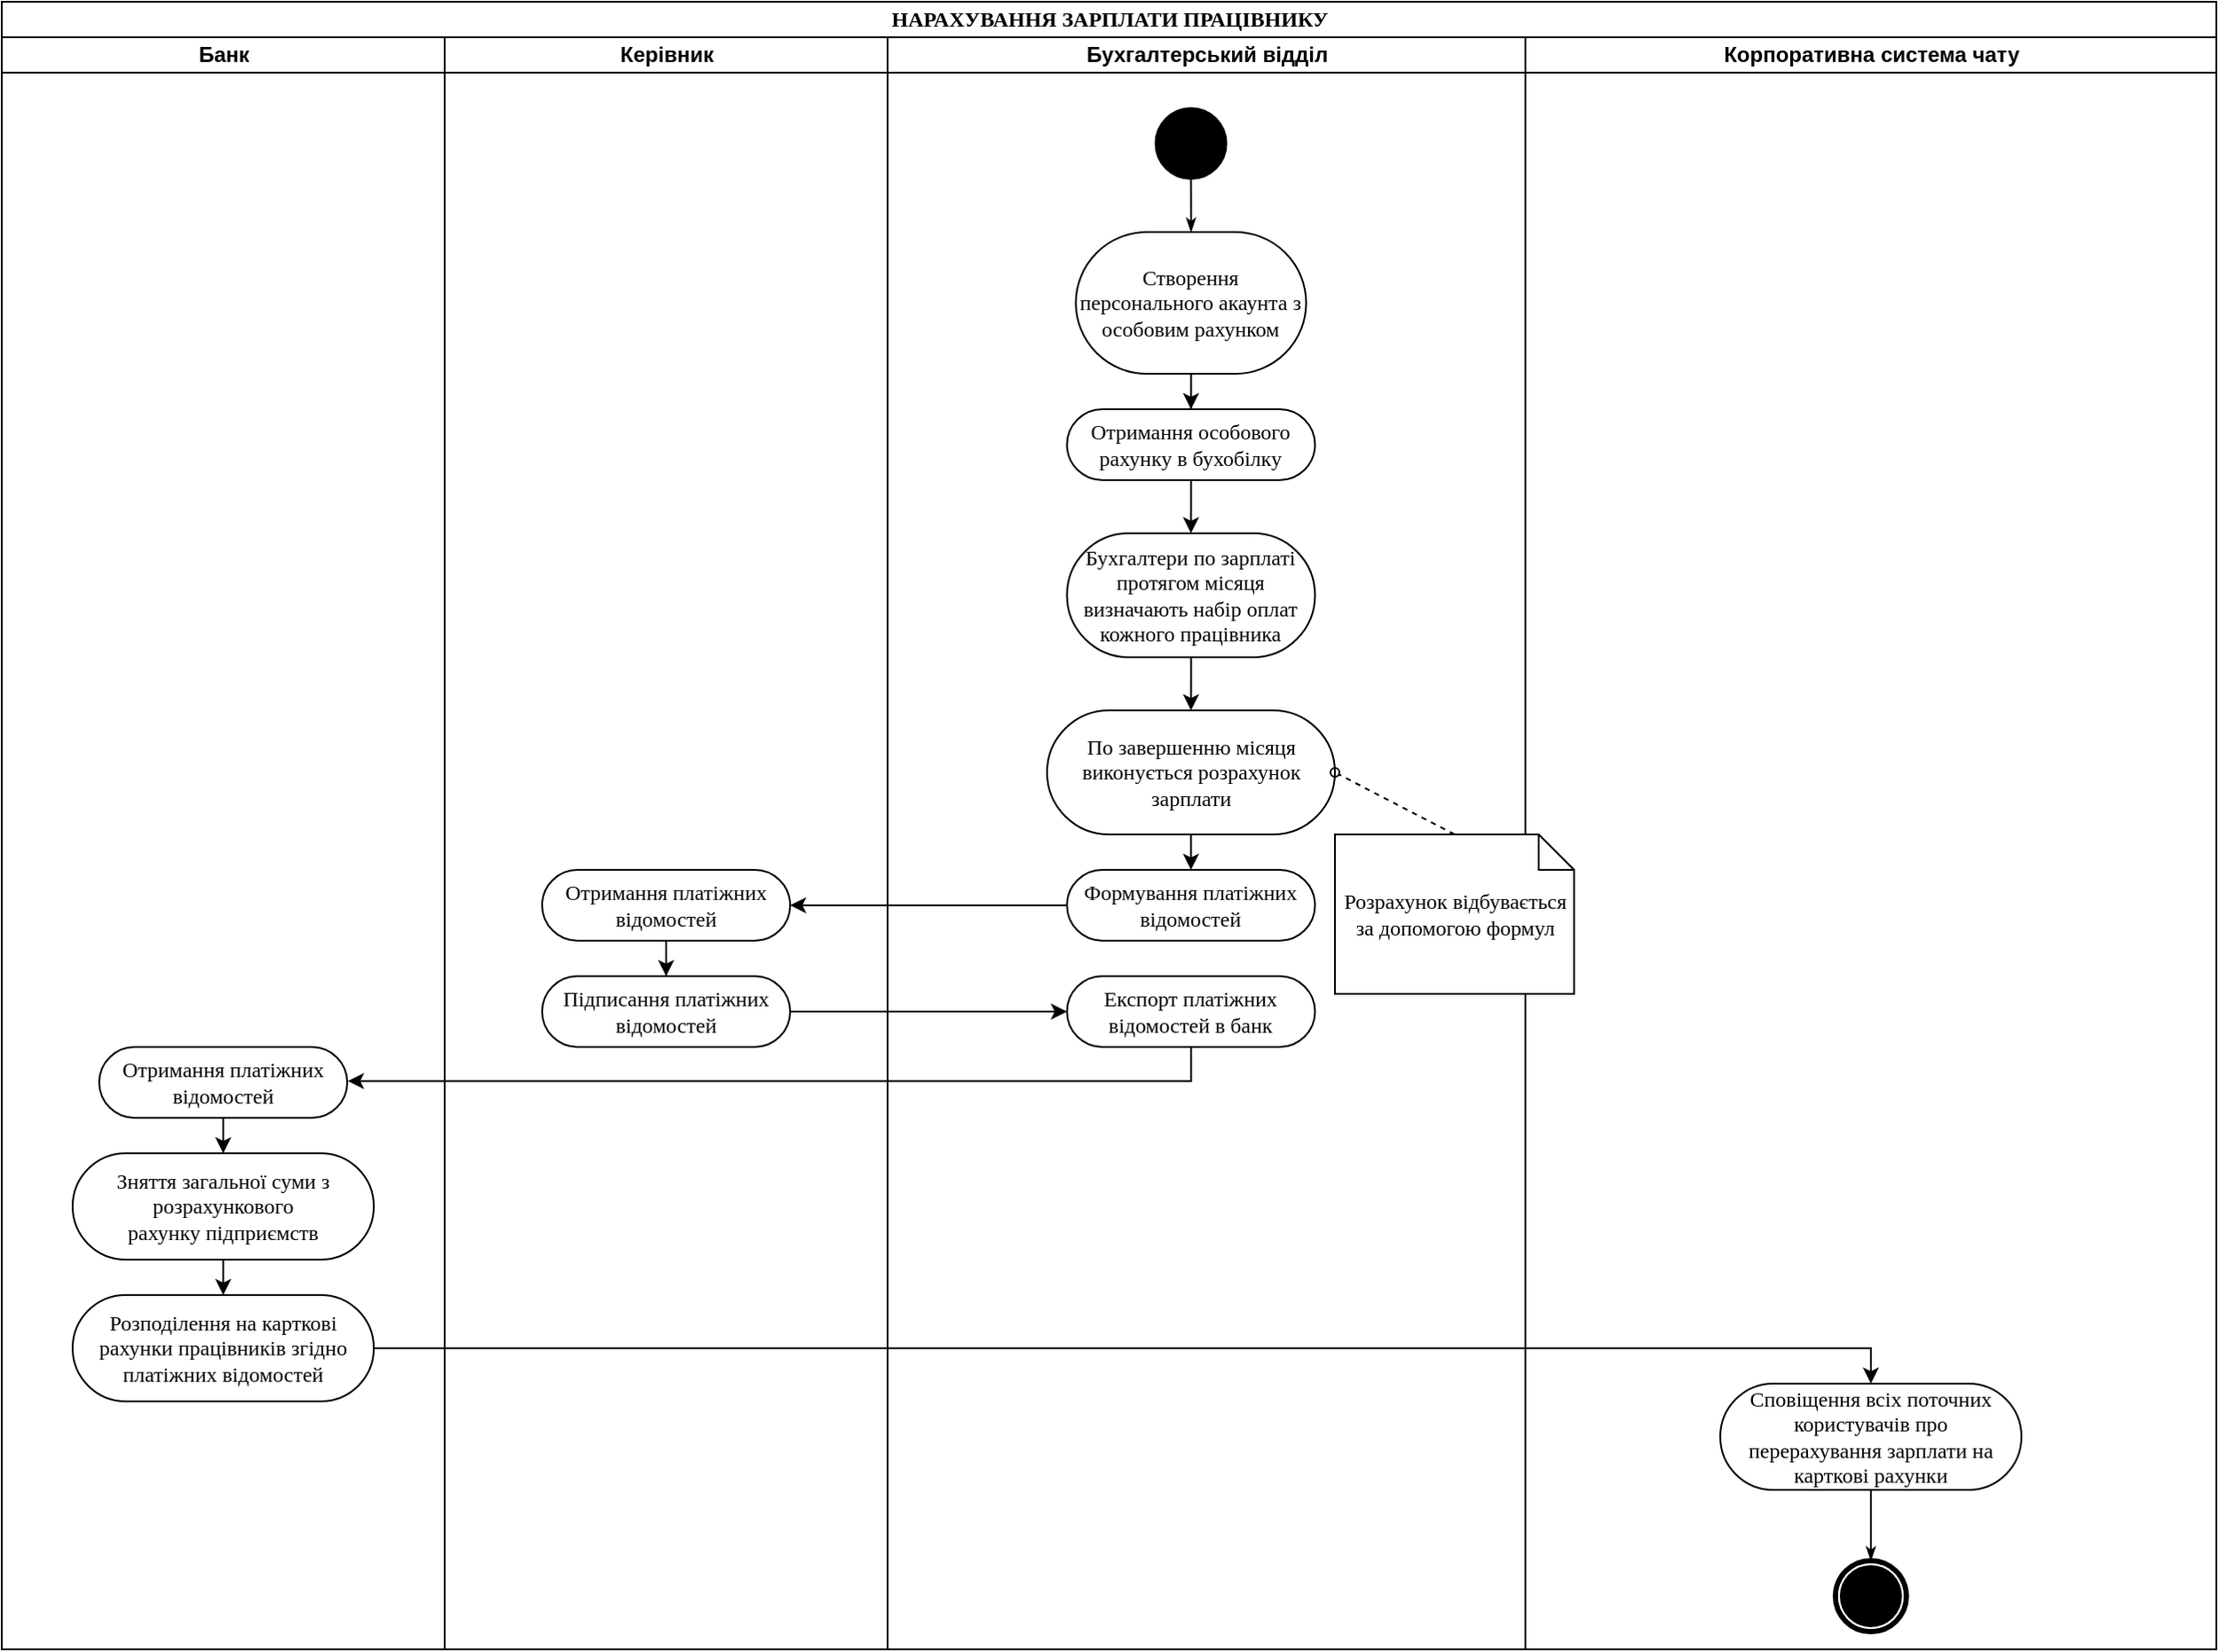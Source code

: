 <mxfile version="23.0.2" type="device">
  <diagram name="Page-1" id="0783ab3e-0a74-02c8-0abd-f7b4e66b4bec">
    <mxGraphModel dx="2298" dy="984" grid="1" gridSize="10" guides="1" tooltips="1" connect="1" arrows="1" fold="1" page="1" pageScale="1" pageWidth="850" pageHeight="1100" background="none" math="0" shadow="0">
      <root>
        <mxCell id="0" />
        <mxCell id="1" parent="0" />
        <mxCell id="cFeIjiZ2RGhiL326F2Nq-94" value="Корпоративна система чату" style="swimlane;html=1;startSize=20;" vertex="1" parent="1">
          <mxGeometry x="900" y="40" width="390" height="910" as="geometry" />
        </mxCell>
        <mxCell id="cFeIjiZ2RGhiL326F2Nq-100" value="Сповіщення всіх поточних користувачів про&lt;br&gt;перерахування зарплати на карткові рахунки" style="rounded=1;whiteSpace=wrap;html=1;shadow=0;comic=0;labelBackgroundColor=none;strokeWidth=1;fontFamily=Verdana;fontSize=12;align=center;arcSize=50;" vertex="1" parent="cFeIjiZ2RGhiL326F2Nq-94">
          <mxGeometry x="110" y="760" width="170" height="60" as="geometry" />
        </mxCell>
        <mxCell id="cFeIjiZ2RGhiL326F2Nq-99" value="" style="shape=mxgraph.bpmn.shape;html=1;verticalLabelPosition=bottom;labelBackgroundColor=#ffffff;verticalAlign=top;perimeter=ellipsePerimeter;outline=end;symbol=terminate;rounded=0;shadow=0;comic=0;strokeWidth=1;fontFamily=Verdana;fontSize=12;align=center;" vertex="1" parent="cFeIjiZ2RGhiL326F2Nq-94">
          <mxGeometry x="175" y="860" width="40" height="40" as="geometry" />
        </mxCell>
        <mxCell id="cFeIjiZ2RGhiL326F2Nq-98" style="edgeStyle=none;rounded=0;html=1;labelBackgroundColor=none;startArrow=none;startFill=0;startSize=5;endArrow=classicThin;endFill=1;endSize=5;jettySize=auto;orthogonalLoop=1;strokeWidth=1;fontFamily=Verdana;fontSize=12" edge="1" parent="cFeIjiZ2RGhiL326F2Nq-94" target="cFeIjiZ2RGhiL326F2Nq-99">
          <mxGeometry relative="1" as="geometry">
            <mxPoint x="195" y="820" as="sourcePoint" />
          </mxGeometry>
        </mxCell>
        <mxCell id="1c1d494c118603dd-1" value="НАРАХУВАННЯ ЗАРПЛАТИ ПРАЦІВНИКУ" style="swimlane;html=1;childLayout=stackLayout;startSize=20;rounded=0;shadow=0;comic=0;labelBackgroundColor=none;strokeWidth=1;fontFamily=Verdana;fontSize=12;align=center;" parent="1" vertex="1">
          <mxGeometry x="40" y="20" width="1250" height="930" as="geometry" />
        </mxCell>
        <mxCell id="1c1d494c118603dd-2" value="Банк" style="swimlane;html=1;startSize=20;" parent="1c1d494c118603dd-1" vertex="1">
          <mxGeometry y="20" width="250" height="910" as="geometry" />
        </mxCell>
        <mxCell id="1c1d494c118603dd-3" value="Керівник" style="swimlane;html=1;startSize=20;" parent="1c1d494c118603dd-1" vertex="1">
          <mxGeometry x="250" y="20" width="250" height="910" as="geometry" />
        </mxCell>
        <mxCell id="1c1d494c118603dd-4" value="Бухгалтерський відділ" style="swimlane;html=1;startSize=20;" parent="1c1d494c118603dd-1" vertex="1">
          <mxGeometry x="500" y="20" width="360" height="910" as="geometry" />
        </mxCell>
        <mxCell id="cFeIjiZ2RGhiL326F2Nq-63" value="Отримання особового рахунку в бухобілку" style="rounded=1;whiteSpace=wrap;html=1;shadow=0;comic=0;labelBackgroundColor=none;strokeWidth=1;fontFamily=Verdana;fontSize=12;align=center;arcSize=50;" vertex="1" parent="1c1d494c118603dd-4">
          <mxGeometry x="101.25" y="210" width="140" height="40" as="geometry" />
        </mxCell>
        <mxCell id="cFeIjiZ2RGhiL326F2Nq-82" value="Отримання платіжних відомостей" style="rounded=1;whiteSpace=wrap;html=1;shadow=0;comic=0;labelBackgroundColor=none;strokeWidth=1;fontFamily=Verdana;fontSize=12;align=center;arcSize=50;" vertex="1" parent="1c1d494c118603dd-4">
          <mxGeometry x="-445" y="570" width="140" height="40" as="geometry" />
        </mxCell>
        <mxCell id="cFeIjiZ2RGhiL326F2Nq-84" value="Зняття загальної суми з розрахункового&lt;br&gt;рахунку підприємств" style="rounded=1;whiteSpace=wrap;html=1;shadow=0;comic=0;labelBackgroundColor=none;strokeWidth=1;fontFamily=Verdana;fontSize=12;align=center;arcSize=50;" vertex="1" parent="1c1d494c118603dd-4">
          <mxGeometry x="-460" y="630" width="170" height="60" as="geometry" />
        </mxCell>
        <mxCell id="cFeIjiZ2RGhiL326F2Nq-85" style="edgeStyle=orthogonalEdgeStyle;rounded=0;orthogonalLoop=1;jettySize=auto;html=1;entryX=0.5;entryY=0;entryDx=0;entryDy=0;" edge="1" parent="1c1d494c118603dd-4" source="cFeIjiZ2RGhiL326F2Nq-82" target="cFeIjiZ2RGhiL326F2Nq-84">
          <mxGeometry relative="1" as="geometry" />
        </mxCell>
        <mxCell id="cFeIjiZ2RGhiL326F2Nq-86" value="Розподілення на карткові рахунки працівників згідно платіжних відомостей" style="rounded=1;whiteSpace=wrap;html=1;shadow=0;comic=0;labelBackgroundColor=none;strokeWidth=1;fontFamily=Verdana;fontSize=12;align=center;arcSize=50;" vertex="1" parent="1c1d494c118603dd-4">
          <mxGeometry x="-460" y="710" width="170" height="60" as="geometry" />
        </mxCell>
        <mxCell id="cFeIjiZ2RGhiL326F2Nq-76" value="Отримання платіжних відомостей" style="rounded=1;whiteSpace=wrap;html=1;shadow=0;comic=0;labelBackgroundColor=none;strokeWidth=1;fontFamily=Verdana;fontSize=12;align=center;arcSize=50;" vertex="1" parent="1c1d494c118603dd-4">
          <mxGeometry x="-195" y="470" width="140" height="40" as="geometry" />
        </mxCell>
        <mxCell id="cFeIjiZ2RGhiL326F2Nq-87" style="edgeStyle=orthogonalEdgeStyle;rounded=0;orthogonalLoop=1;jettySize=auto;html=1;entryX=0.5;entryY=0;entryDx=0;entryDy=0;" edge="1" parent="1c1d494c118603dd-4" source="cFeIjiZ2RGhiL326F2Nq-84" target="cFeIjiZ2RGhiL326F2Nq-86">
          <mxGeometry relative="1" as="geometry" />
        </mxCell>
        <mxCell id="cFeIjiZ2RGhiL326F2Nq-78" value="Підписання платіжних відомостей" style="rounded=1;whiteSpace=wrap;html=1;shadow=0;comic=0;labelBackgroundColor=none;strokeWidth=1;fontFamily=Verdana;fontSize=12;align=center;arcSize=50;" vertex="1" parent="1c1d494c118603dd-4">
          <mxGeometry x="-195" y="530" width="140" height="40" as="geometry" />
        </mxCell>
        <mxCell id="cFeIjiZ2RGhiL326F2Nq-71" style="edgeStyle=orthogonalEdgeStyle;rounded=0;orthogonalLoop=1;jettySize=auto;html=1;entryX=0.5;entryY=0;entryDx=0;entryDy=0;" edge="1" parent="1c1d494c118603dd-4" source="1c1d494c118603dd-5" target="cFeIjiZ2RGhiL326F2Nq-61">
          <mxGeometry relative="1" as="geometry" />
        </mxCell>
        <mxCell id="1c1d494c118603dd-5" value="Бухгалтери по зарплаті протягом місяця визначають набір оплат кожного працівника" style="rounded=1;whiteSpace=wrap;html=1;shadow=0;comic=0;labelBackgroundColor=none;strokeWidth=1;fontFamily=Verdana;fontSize=12;align=center;arcSize=50;" parent="1c1d494c118603dd-4" vertex="1">
          <mxGeometry x="101.25" y="280" width="140" height="70" as="geometry" />
        </mxCell>
        <mxCell id="cFeIjiZ2RGhiL326F2Nq-79" style="edgeStyle=orthogonalEdgeStyle;rounded=0;orthogonalLoop=1;jettySize=auto;html=1;entryX=0.5;entryY=0;entryDx=0;entryDy=0;" edge="1" parent="1c1d494c118603dd-4" source="cFeIjiZ2RGhiL326F2Nq-76" target="cFeIjiZ2RGhiL326F2Nq-78">
          <mxGeometry relative="1" as="geometry" />
        </mxCell>
        <mxCell id="cFeIjiZ2RGhiL326F2Nq-75" style="edgeStyle=orthogonalEdgeStyle;rounded=0;orthogonalLoop=1;jettySize=auto;html=1;entryX=0.5;entryY=0;entryDx=0;entryDy=0;" edge="1" parent="1c1d494c118603dd-4" source="cFeIjiZ2RGhiL326F2Nq-61" target="cFeIjiZ2RGhiL326F2Nq-72">
          <mxGeometry relative="1" as="geometry" />
        </mxCell>
        <mxCell id="cFeIjiZ2RGhiL326F2Nq-61" value="По завершенню місяця виконується розрахунок зарплати" style="rounded=1;whiteSpace=wrap;html=1;shadow=0;comic=0;labelBackgroundColor=none;strokeWidth=1;fontFamily=Verdana;fontSize=12;align=center;arcSize=50;" vertex="1" parent="1c1d494c118603dd-4">
          <mxGeometry x="90" y="380" width="162.5" height="70" as="geometry" />
        </mxCell>
        <mxCell id="1c1d494c118603dd-25" value="Розрахунок відбувається за допомогою формул" style="shape=note;whiteSpace=wrap;html=1;rounded=0;shadow=0;comic=0;labelBackgroundColor=none;strokeWidth=1;fontFamily=Verdana;fontSize=12;align=center;size=20;" parent="1c1d494c118603dd-4" vertex="1">
          <mxGeometry x="252.5" y="450" width="135" height="90" as="geometry" />
        </mxCell>
        <mxCell id="cFeIjiZ2RGhiL326F2Nq-69" style="edgeStyle=orthogonalEdgeStyle;rounded=0;orthogonalLoop=1;jettySize=auto;html=1;entryX=0.5;entryY=0;entryDx=0;entryDy=0;" edge="1" parent="1c1d494c118603dd-4" target="1c1d494c118603dd-5">
          <mxGeometry relative="1" as="geometry">
            <mxPoint x="171.287" y="250" as="sourcePoint" />
          </mxGeometry>
        </mxCell>
        <mxCell id="cFeIjiZ2RGhiL326F2Nq-72" value="Формування платіжних відомостей" style="rounded=1;whiteSpace=wrap;html=1;shadow=0;comic=0;labelBackgroundColor=none;strokeWidth=1;fontFamily=Verdana;fontSize=12;align=center;arcSize=50;" vertex="1" parent="1c1d494c118603dd-4">
          <mxGeometry x="101.25" y="470" width="140" height="40" as="geometry" />
        </mxCell>
        <mxCell id="cFeIjiZ2RGhiL326F2Nq-55" style="edgeStyle=none;rounded=0;html=1;dashed=1;labelBackgroundColor=none;startArrow=none;startFill=0;startSize=5;endArrow=oval;endFill=0;endSize=5;jettySize=auto;orthogonalLoop=1;strokeWidth=1;fontFamily=Verdana;fontSize=12;entryX=1;entryY=0.5;entryDx=0;entryDy=0;exitX=0.5;exitY=0;exitDx=0;exitDy=0;exitPerimeter=0;" edge="1" parent="1c1d494c118603dd-4" source="1c1d494c118603dd-25" target="cFeIjiZ2RGhiL326F2Nq-61">
          <mxGeometry relative="1" as="geometry" />
        </mxCell>
        <mxCell id="cFeIjiZ2RGhiL326F2Nq-80" value="Експорт платіжних відомостей в банк" style="rounded=1;whiteSpace=wrap;html=1;shadow=0;comic=0;labelBackgroundColor=none;strokeWidth=1;fontFamily=Verdana;fontSize=12;align=center;arcSize=50;" vertex="1" parent="1c1d494c118603dd-4">
          <mxGeometry x="101.25" y="530" width="140" height="40" as="geometry" />
        </mxCell>
        <mxCell id="cFeIjiZ2RGhiL326F2Nq-77" style="edgeStyle=orthogonalEdgeStyle;rounded=0;orthogonalLoop=1;jettySize=auto;html=1;entryX=1;entryY=0.5;entryDx=0;entryDy=0;" edge="1" parent="1c1d494c118603dd-4" source="cFeIjiZ2RGhiL326F2Nq-72" target="cFeIjiZ2RGhiL326F2Nq-76">
          <mxGeometry relative="1" as="geometry" />
        </mxCell>
        <mxCell id="cFeIjiZ2RGhiL326F2Nq-81" style="edgeStyle=orthogonalEdgeStyle;rounded=0;orthogonalLoop=1;jettySize=auto;html=1;entryX=0;entryY=0.5;entryDx=0;entryDy=0;" edge="1" parent="1c1d494c118603dd-4" source="cFeIjiZ2RGhiL326F2Nq-78" target="cFeIjiZ2RGhiL326F2Nq-80">
          <mxGeometry relative="1" as="geometry" />
        </mxCell>
        <mxCell id="cFeIjiZ2RGhiL326F2Nq-83" style="edgeStyle=orthogonalEdgeStyle;rounded=0;orthogonalLoop=1;jettySize=auto;html=1;entryX=1.003;entryY=0.48;entryDx=0;entryDy=0;entryPerimeter=0;" edge="1" parent="1c1d494c118603dd-4" source="cFeIjiZ2RGhiL326F2Nq-80" target="cFeIjiZ2RGhiL326F2Nq-82">
          <mxGeometry relative="1" as="geometry">
            <Array as="points">
              <mxPoint x="171" y="589" />
            </Array>
          </mxGeometry>
        </mxCell>
        <mxCell id="cFeIjiZ2RGhiL326F2Nq-103" style="edgeStyle=orthogonalEdgeStyle;rounded=0;orthogonalLoop=1;jettySize=auto;html=1;entryX=0.5;entryY=0;entryDx=0;entryDy=0;" edge="1" parent="1c1d494c118603dd-4" source="cFeIjiZ2RGhiL326F2Nq-33" target="cFeIjiZ2RGhiL326F2Nq-63">
          <mxGeometry relative="1" as="geometry" />
        </mxCell>
        <mxCell id="cFeIjiZ2RGhiL326F2Nq-33" value="Створення персонального акаунта з особовим рахунком" style="rounded=1;whiteSpace=wrap;html=1;shadow=0;comic=0;labelBackgroundColor=none;strokeWidth=1;fontFamily=Verdana;fontSize=12;align=center;arcSize=50;" vertex="1" parent="1c1d494c118603dd-4">
          <mxGeometry x="106.25" y="110" width="130" height="80" as="geometry" />
        </mxCell>
        <mxCell id="cFeIjiZ2RGhiL326F2Nq-32" value="" style="ellipse;whiteSpace=wrap;html=1;rounded=0;shadow=0;comic=0;labelBackgroundColor=none;strokeWidth=1;fillColor=#000000;fontFamily=Verdana;fontSize=12;align=center;" vertex="1" parent="1c1d494c118603dd-4">
          <mxGeometry x="151.25" y="40" width="40" height="40" as="geometry" />
        </mxCell>
        <mxCell id="cFeIjiZ2RGhiL326F2Nq-31" style="edgeStyle=orthogonalEdgeStyle;rounded=0;html=1;labelBackgroundColor=none;startArrow=none;startFill=0;startSize=5;endArrow=classicThin;endFill=1;endSize=5;jettySize=auto;orthogonalLoop=1;strokeWidth=1;fontFamily=Verdana;fontSize=12" edge="1" parent="1c1d494c118603dd-4" source="cFeIjiZ2RGhiL326F2Nq-32" target="cFeIjiZ2RGhiL326F2Nq-33">
          <mxGeometry relative="1" as="geometry" />
        </mxCell>
        <mxCell id="cFeIjiZ2RGhiL326F2Nq-101" style="edgeStyle=orthogonalEdgeStyle;rounded=0;orthogonalLoop=1;jettySize=auto;html=1;entryX=0.5;entryY=0;entryDx=0;entryDy=0;" edge="1" parent="1" source="cFeIjiZ2RGhiL326F2Nq-86" target="cFeIjiZ2RGhiL326F2Nq-100">
          <mxGeometry relative="1" as="geometry" />
        </mxCell>
      </root>
    </mxGraphModel>
  </diagram>
</mxfile>
